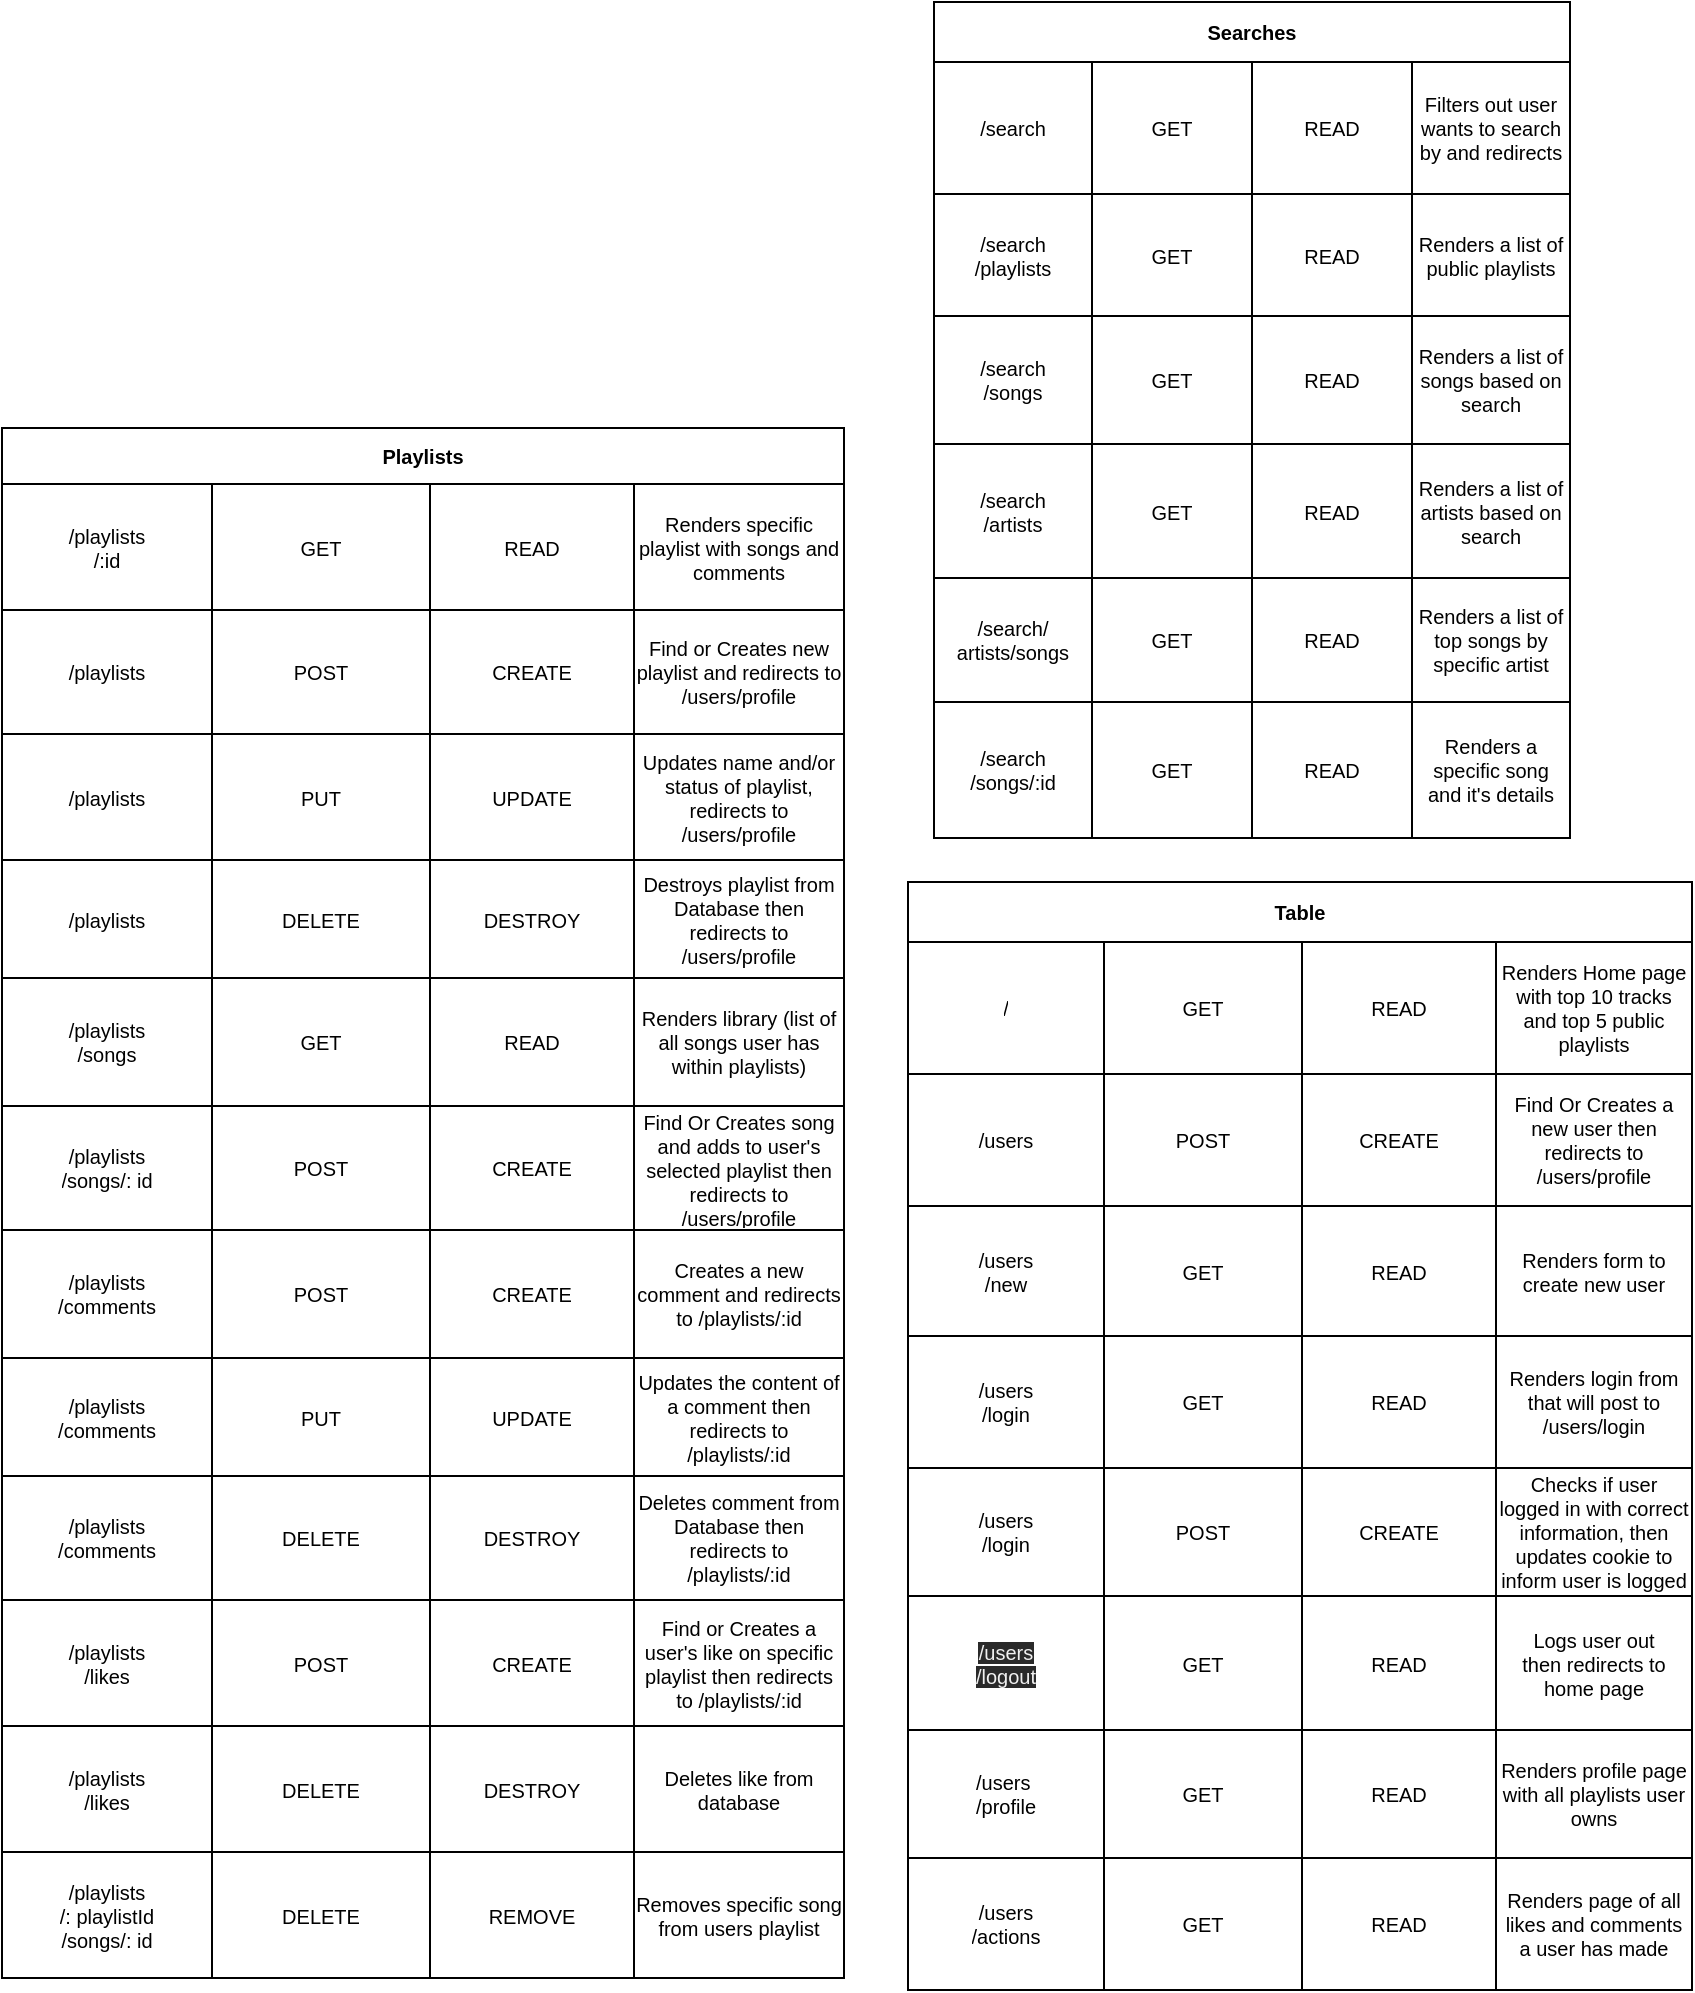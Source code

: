 <mxfile>
    <diagram id="GP7f2eSs_tTtSGAQbyD9" name="Page-1">
        <mxGraphModel dx="1102" dy="1012" grid="0" gridSize="10" guides="1" tooltips="1" connect="1" arrows="1" fold="1" page="1" pageScale="1" pageWidth="850" pageHeight="1100" math="0" shadow="0">
            <root>
                <mxCell id="0"/>
                <mxCell id="1" parent="0"/>
                <mxCell id="2" value="Searches" style="shape=table;startSize=30;container=1;collapsible=0;childLayout=tableLayout;fontStyle=1;align=center;pointerEvents=1;fontSize=10;" vertex="1" parent="1">
                    <mxGeometry x="466" y="106" width="318" height="418" as="geometry"/>
                </mxCell>
                <mxCell id="3" value="" style="shape=partialRectangle;html=1;whiteSpace=wrap;collapsible=0;dropTarget=0;pointerEvents=0;fillColor=none;top=0;left=0;bottom=0;right=0;points=[[0,0.5],[1,0.5]];portConstraint=eastwest;fontSize=10;" vertex="1" parent="2">
                    <mxGeometry y="30" width="318" height="66" as="geometry"/>
                </mxCell>
                <mxCell id="4" value="/search" style="shape=partialRectangle;html=1;whiteSpace=wrap;connectable=0;fillColor=none;top=0;left=0;bottom=0;right=0;overflow=hidden;pointerEvents=1;fontSize=10;" vertex="1" parent="3">
                    <mxGeometry width="79" height="66" as="geometry">
                        <mxRectangle width="79" height="66" as="alternateBounds"/>
                    </mxGeometry>
                </mxCell>
                <mxCell id="5" value="GET" style="shape=partialRectangle;html=1;whiteSpace=wrap;connectable=0;fillColor=none;top=0;left=0;bottom=0;right=0;overflow=hidden;pointerEvents=1;fontSize=10;" vertex="1" parent="3">
                    <mxGeometry x="79" width="80" height="66" as="geometry">
                        <mxRectangle width="80" height="66" as="alternateBounds"/>
                    </mxGeometry>
                </mxCell>
                <mxCell id="6" value="READ" style="shape=partialRectangle;html=1;whiteSpace=wrap;connectable=0;fillColor=none;top=0;left=0;bottom=0;right=0;overflow=hidden;pointerEvents=1;fontSize=10;" vertex="1" parent="3">
                    <mxGeometry x="159" width="80" height="66" as="geometry">
                        <mxRectangle width="80" height="66" as="alternateBounds"/>
                    </mxGeometry>
                </mxCell>
                <mxCell id="15" value="Filters out user wants to search by and redirects" style="shape=partialRectangle;html=1;whiteSpace=wrap;connectable=0;fillColor=none;top=0;left=0;bottom=0;right=0;overflow=hidden;pointerEvents=1;fontSize=10;" vertex="1" parent="3">
                    <mxGeometry x="239" width="79" height="66" as="geometry">
                        <mxRectangle width="79" height="66" as="alternateBounds"/>
                    </mxGeometry>
                </mxCell>
                <mxCell id="7" value="" style="shape=partialRectangle;html=1;whiteSpace=wrap;collapsible=0;dropTarget=0;pointerEvents=0;fillColor=none;top=0;left=0;bottom=0;right=0;points=[[0,0.5],[1,0.5]];portConstraint=eastwest;fontSize=10;" vertex="1" parent="2">
                    <mxGeometry y="96" width="318" height="61" as="geometry"/>
                </mxCell>
                <mxCell id="8" value="/search&lt;br style=&quot;font-size: 10px;&quot;&gt;/playlists" style="shape=partialRectangle;html=1;whiteSpace=wrap;connectable=0;fillColor=none;top=0;left=0;bottom=0;right=0;overflow=hidden;pointerEvents=1;fontSize=10;" vertex="1" parent="7">
                    <mxGeometry width="79" height="61" as="geometry">
                        <mxRectangle width="79" height="61" as="alternateBounds"/>
                    </mxGeometry>
                </mxCell>
                <mxCell id="9" value="GET" style="shape=partialRectangle;html=1;whiteSpace=wrap;connectable=0;fillColor=none;top=0;left=0;bottom=0;right=0;overflow=hidden;pointerEvents=1;fontSize=10;" vertex="1" parent="7">
                    <mxGeometry x="79" width="80" height="61" as="geometry">
                        <mxRectangle width="80" height="61" as="alternateBounds"/>
                    </mxGeometry>
                </mxCell>
                <mxCell id="10" value="READ" style="shape=partialRectangle;html=1;whiteSpace=wrap;connectable=0;fillColor=none;top=0;left=0;bottom=0;right=0;overflow=hidden;pointerEvents=1;fontSize=10;" vertex="1" parent="7">
                    <mxGeometry x="159" width="80" height="61" as="geometry">
                        <mxRectangle width="80" height="61" as="alternateBounds"/>
                    </mxGeometry>
                </mxCell>
                <mxCell id="16" value="Renders a list of public playlists" style="shape=partialRectangle;html=1;whiteSpace=wrap;connectable=0;fillColor=none;top=0;left=0;bottom=0;right=0;overflow=hidden;pointerEvents=1;fontSize=10;" vertex="1" parent="7">
                    <mxGeometry x="239" width="79" height="61" as="geometry">
                        <mxRectangle width="79" height="61" as="alternateBounds"/>
                    </mxGeometry>
                </mxCell>
                <mxCell id="11" value="" style="shape=partialRectangle;html=1;whiteSpace=wrap;collapsible=0;dropTarget=0;pointerEvents=0;fillColor=none;top=0;left=0;bottom=0;right=0;points=[[0,0.5],[1,0.5]];portConstraint=eastwest;fontSize=10;" vertex="1" parent="2">
                    <mxGeometry y="157" width="318" height="64" as="geometry"/>
                </mxCell>
                <mxCell id="12" value="/search&lt;br style=&quot;font-size: 10px;&quot;&gt;/songs" style="shape=partialRectangle;html=1;whiteSpace=wrap;connectable=0;fillColor=none;top=0;left=0;bottom=0;right=0;overflow=hidden;pointerEvents=1;fontSize=10;" vertex="1" parent="11">
                    <mxGeometry width="79" height="64" as="geometry">
                        <mxRectangle width="79" height="64" as="alternateBounds"/>
                    </mxGeometry>
                </mxCell>
                <mxCell id="13" value="GET" style="shape=partialRectangle;html=1;whiteSpace=wrap;connectable=0;fillColor=none;top=0;left=0;bottom=0;right=0;overflow=hidden;pointerEvents=1;fontSize=10;" vertex="1" parent="11">
                    <mxGeometry x="79" width="80" height="64" as="geometry">
                        <mxRectangle width="80" height="64" as="alternateBounds"/>
                    </mxGeometry>
                </mxCell>
                <mxCell id="14" value="READ" style="shape=partialRectangle;html=1;whiteSpace=wrap;connectable=0;fillColor=none;top=0;left=0;bottom=0;right=0;overflow=hidden;pointerEvents=1;fontSize=10;" vertex="1" parent="11">
                    <mxGeometry x="159" width="80" height="64" as="geometry">
                        <mxRectangle width="80" height="64" as="alternateBounds"/>
                    </mxGeometry>
                </mxCell>
                <mxCell id="17" value="Renders a list of songs based on search" style="shape=partialRectangle;html=1;whiteSpace=wrap;connectable=0;fillColor=none;top=0;left=0;bottom=0;right=0;overflow=hidden;pointerEvents=1;fontSize=10;" vertex="1" parent="11">
                    <mxGeometry x="239" width="79" height="64" as="geometry">
                        <mxRectangle width="79" height="64" as="alternateBounds"/>
                    </mxGeometry>
                </mxCell>
                <mxCell id="28" style="shape=partialRectangle;html=1;whiteSpace=wrap;collapsible=0;dropTarget=0;pointerEvents=0;fillColor=none;top=0;left=0;bottom=0;right=0;points=[[0,0.5],[1,0.5]];portConstraint=eastwest;fontSize=10;" vertex="1" parent="2">
                    <mxGeometry y="221" width="318" height="67" as="geometry"/>
                </mxCell>
                <mxCell id="29" value="/search&lt;br style=&quot;font-size: 10px;&quot;&gt;/artists" style="shape=partialRectangle;html=1;whiteSpace=wrap;connectable=0;fillColor=none;top=0;left=0;bottom=0;right=0;overflow=hidden;pointerEvents=1;fontSize=10;" vertex="1" parent="28">
                    <mxGeometry width="79" height="67" as="geometry">
                        <mxRectangle width="79" height="67" as="alternateBounds"/>
                    </mxGeometry>
                </mxCell>
                <mxCell id="30" value="GET" style="shape=partialRectangle;html=1;whiteSpace=wrap;connectable=0;fillColor=none;top=0;left=0;bottom=0;right=0;overflow=hidden;pointerEvents=1;fontSize=10;" vertex="1" parent="28">
                    <mxGeometry x="79" width="80" height="67" as="geometry">
                        <mxRectangle width="80" height="67" as="alternateBounds"/>
                    </mxGeometry>
                </mxCell>
                <mxCell id="31" value="READ" style="shape=partialRectangle;html=1;whiteSpace=wrap;connectable=0;fillColor=none;top=0;left=0;bottom=0;right=0;overflow=hidden;pointerEvents=1;fontSize=10;" vertex="1" parent="28">
                    <mxGeometry x="159" width="80" height="67" as="geometry">
                        <mxRectangle width="80" height="67" as="alternateBounds"/>
                    </mxGeometry>
                </mxCell>
                <mxCell id="32" value="Renders a list of artists based on search" style="shape=partialRectangle;html=1;whiteSpace=wrap;connectable=0;fillColor=none;top=0;left=0;bottom=0;right=0;overflow=hidden;pointerEvents=1;fontSize=10;" vertex="1" parent="28">
                    <mxGeometry x="239" width="79" height="67" as="geometry">
                        <mxRectangle width="79" height="67" as="alternateBounds"/>
                    </mxGeometry>
                </mxCell>
                <mxCell id="23" style="shape=partialRectangle;html=1;whiteSpace=wrap;collapsible=0;dropTarget=0;pointerEvents=0;fillColor=none;top=0;left=0;bottom=0;right=0;points=[[0,0.5],[1,0.5]];portConstraint=eastwest;fontSize=10;" vertex="1" parent="2">
                    <mxGeometry y="288" width="318" height="62" as="geometry"/>
                </mxCell>
                <mxCell id="24" value="/search/&lt;br style=&quot;font-size: 10px;&quot;&gt;artists/songs" style="shape=partialRectangle;html=1;whiteSpace=wrap;connectable=0;fillColor=none;top=0;left=0;bottom=0;right=0;overflow=hidden;pointerEvents=1;fontSize=10;" vertex="1" parent="23">
                    <mxGeometry width="79" height="62" as="geometry">
                        <mxRectangle width="79" height="62" as="alternateBounds"/>
                    </mxGeometry>
                </mxCell>
                <mxCell id="25" value="GET" style="shape=partialRectangle;html=1;whiteSpace=wrap;connectable=0;fillColor=none;top=0;left=0;bottom=0;right=0;overflow=hidden;pointerEvents=1;fontSize=10;" vertex="1" parent="23">
                    <mxGeometry x="79" width="80" height="62" as="geometry">
                        <mxRectangle width="80" height="62" as="alternateBounds"/>
                    </mxGeometry>
                </mxCell>
                <mxCell id="26" value="READ" style="shape=partialRectangle;html=1;whiteSpace=wrap;connectable=0;fillColor=none;top=0;left=0;bottom=0;right=0;overflow=hidden;pointerEvents=1;fontSize=10;" vertex="1" parent="23">
                    <mxGeometry x="159" width="80" height="62" as="geometry">
                        <mxRectangle width="80" height="62" as="alternateBounds"/>
                    </mxGeometry>
                </mxCell>
                <mxCell id="27" value="Renders a list of top songs by specific artist" style="shape=partialRectangle;html=1;whiteSpace=wrap;connectable=0;fillColor=none;top=0;left=0;bottom=0;right=0;overflow=hidden;pointerEvents=1;fontSize=10;" vertex="1" parent="23">
                    <mxGeometry x="239" width="79" height="62" as="geometry">
                        <mxRectangle width="79" height="62" as="alternateBounds"/>
                    </mxGeometry>
                </mxCell>
                <mxCell id="18" style="shape=partialRectangle;html=1;whiteSpace=wrap;collapsible=0;dropTarget=0;pointerEvents=0;fillColor=none;top=0;left=0;bottom=0;right=0;points=[[0,0.5],[1,0.5]];portConstraint=eastwest;fontSize=10;" vertex="1" parent="2">
                    <mxGeometry y="350" width="318" height="68" as="geometry"/>
                </mxCell>
                <mxCell id="19" value="/search&lt;br style=&quot;font-size: 10px;&quot;&gt;/songs/:id" style="shape=partialRectangle;html=1;whiteSpace=wrap;connectable=0;fillColor=none;top=0;left=0;bottom=0;right=0;overflow=hidden;pointerEvents=1;fontSize=10;" vertex="1" parent="18">
                    <mxGeometry width="79" height="68" as="geometry">
                        <mxRectangle width="79" height="68" as="alternateBounds"/>
                    </mxGeometry>
                </mxCell>
                <mxCell id="20" value="GET" style="shape=partialRectangle;html=1;whiteSpace=wrap;connectable=0;fillColor=none;top=0;left=0;bottom=0;right=0;overflow=hidden;pointerEvents=1;fontSize=10;" vertex="1" parent="18">
                    <mxGeometry x="79" width="80" height="68" as="geometry">
                        <mxRectangle width="80" height="68" as="alternateBounds"/>
                    </mxGeometry>
                </mxCell>
                <mxCell id="21" value="READ" style="shape=partialRectangle;html=1;whiteSpace=wrap;connectable=0;fillColor=none;top=0;left=0;bottom=0;right=0;overflow=hidden;pointerEvents=1;fontSize=10;" vertex="1" parent="18">
                    <mxGeometry x="159" width="80" height="68" as="geometry">
                        <mxRectangle width="80" height="68" as="alternateBounds"/>
                    </mxGeometry>
                </mxCell>
                <mxCell id="22" value="Renders a specific song and it's details" style="shape=partialRectangle;html=1;whiteSpace=wrap;connectable=0;fillColor=none;top=0;left=0;bottom=0;right=0;overflow=hidden;pointerEvents=1;fontSize=10;" vertex="1" parent="18">
                    <mxGeometry x="239" width="79" height="68" as="geometry">
                        <mxRectangle width="79" height="68" as="alternateBounds"/>
                    </mxGeometry>
                </mxCell>
                <mxCell id="33" value="Playlists" style="shape=table;startSize=28;container=1;collapsible=0;childLayout=tableLayout;fontStyle=1;align=center;pointerEvents=1;fontSize=10;" vertex="1" parent="1">
                    <mxGeometry y="319" width="421" height="775" as="geometry"/>
                </mxCell>
                <mxCell id="34" value="" style="shape=partialRectangle;html=1;whiteSpace=wrap;collapsible=0;dropTarget=0;pointerEvents=0;fillColor=none;top=0;left=0;bottom=0;right=0;points=[[0,0.5],[1,0.5]];portConstraint=eastwest;fontSize=10;" vertex="1" parent="33">
                    <mxGeometry y="28" width="421" height="63" as="geometry"/>
                </mxCell>
                <mxCell id="35" value="/playlists&lt;br style=&quot;font-size: 10px;&quot;&gt;/:id" style="shape=partialRectangle;html=1;whiteSpace=wrap;connectable=0;fillColor=none;top=0;left=0;bottom=0;right=0;overflow=hidden;pointerEvents=1;fontSize=10;" vertex="1" parent="34">
                    <mxGeometry width="105" height="63" as="geometry">
                        <mxRectangle width="105" height="63" as="alternateBounds"/>
                    </mxGeometry>
                </mxCell>
                <mxCell id="36" value="GET" style="shape=partialRectangle;html=1;whiteSpace=wrap;connectable=0;fillColor=none;top=0;left=0;bottom=0;right=0;overflow=hidden;pointerEvents=1;fontSize=10;" vertex="1" parent="34">
                    <mxGeometry x="105" width="109" height="63" as="geometry">
                        <mxRectangle width="109" height="63" as="alternateBounds"/>
                    </mxGeometry>
                </mxCell>
                <mxCell id="37" value="READ" style="shape=partialRectangle;html=1;whiteSpace=wrap;connectable=0;fillColor=none;top=0;left=0;bottom=0;right=0;overflow=hidden;pointerEvents=1;fontSize=10;" vertex="1" parent="34">
                    <mxGeometry x="214" width="102" height="63" as="geometry">
                        <mxRectangle width="102" height="63" as="alternateBounds"/>
                    </mxGeometry>
                </mxCell>
                <mxCell id="46" value="Renders specific playlist with songs and comments" style="shape=partialRectangle;html=1;whiteSpace=wrap;connectable=0;fillColor=none;top=0;left=0;bottom=0;right=0;overflow=hidden;pointerEvents=1;fontSize=10;" vertex="1" parent="34">
                    <mxGeometry x="316" width="105" height="63" as="geometry">
                        <mxRectangle width="105" height="63" as="alternateBounds"/>
                    </mxGeometry>
                </mxCell>
                <mxCell id="38" value="" style="shape=partialRectangle;html=1;whiteSpace=wrap;collapsible=0;dropTarget=0;pointerEvents=0;fillColor=none;top=0;left=0;bottom=0;right=0;points=[[0,0.5],[1,0.5]];portConstraint=eastwest;fontSize=10;" vertex="1" parent="33">
                    <mxGeometry y="91" width="421" height="62" as="geometry"/>
                </mxCell>
                <mxCell id="39" value="/playlists" style="shape=partialRectangle;html=1;whiteSpace=wrap;connectable=0;fillColor=none;top=0;left=0;bottom=0;right=0;overflow=hidden;pointerEvents=1;fontSize=10;" vertex="1" parent="38">
                    <mxGeometry width="105" height="62" as="geometry">
                        <mxRectangle width="105" height="62" as="alternateBounds"/>
                    </mxGeometry>
                </mxCell>
                <mxCell id="40" value="POST" style="shape=partialRectangle;html=1;whiteSpace=wrap;connectable=0;fillColor=none;top=0;left=0;bottom=0;right=0;overflow=hidden;pointerEvents=1;fontSize=10;" vertex="1" parent="38">
                    <mxGeometry x="105" width="109" height="62" as="geometry">
                        <mxRectangle width="109" height="62" as="alternateBounds"/>
                    </mxGeometry>
                </mxCell>
                <mxCell id="41" value="CREATE" style="shape=partialRectangle;html=1;whiteSpace=wrap;connectable=0;fillColor=none;top=0;left=0;bottom=0;right=0;overflow=hidden;pointerEvents=1;fontSize=10;" vertex="1" parent="38">
                    <mxGeometry x="214" width="102" height="62" as="geometry">
                        <mxRectangle width="102" height="62" as="alternateBounds"/>
                    </mxGeometry>
                </mxCell>
                <mxCell id="47" value="Find or Creates new playlist and redirects to /users/profile" style="shape=partialRectangle;html=1;whiteSpace=wrap;connectable=0;fillColor=none;top=0;left=0;bottom=0;right=0;overflow=hidden;pointerEvents=1;fontSize=10;" vertex="1" parent="38">
                    <mxGeometry x="316" width="105" height="62" as="geometry">
                        <mxRectangle width="105" height="62" as="alternateBounds"/>
                    </mxGeometry>
                </mxCell>
                <mxCell id="84" style="shape=partialRectangle;html=1;whiteSpace=wrap;collapsible=0;dropTarget=0;pointerEvents=0;fillColor=none;top=0;left=0;bottom=0;right=0;points=[[0,0.5],[1,0.5]];portConstraint=eastwest;fontSize=10;" vertex="1" parent="33">
                    <mxGeometry y="153" width="421" height="63" as="geometry"/>
                </mxCell>
                <mxCell id="85" value="/playlists" style="shape=partialRectangle;html=1;whiteSpace=wrap;connectable=0;fillColor=none;top=0;left=0;bottom=0;right=0;overflow=hidden;pointerEvents=1;fontSize=10;" vertex="1" parent="84">
                    <mxGeometry width="105" height="63" as="geometry">
                        <mxRectangle width="105" height="63" as="alternateBounds"/>
                    </mxGeometry>
                </mxCell>
                <mxCell id="86" value="PUT" style="shape=partialRectangle;html=1;whiteSpace=wrap;connectable=0;fillColor=none;top=0;left=0;bottom=0;right=0;overflow=hidden;pointerEvents=1;fontSize=10;" vertex="1" parent="84">
                    <mxGeometry x="105" width="109" height="63" as="geometry">
                        <mxRectangle width="109" height="63" as="alternateBounds"/>
                    </mxGeometry>
                </mxCell>
                <mxCell id="87" value="UPDATE" style="shape=partialRectangle;html=1;whiteSpace=wrap;connectable=0;fillColor=none;top=0;left=0;bottom=0;right=0;overflow=hidden;pointerEvents=1;fontSize=10;" vertex="1" parent="84">
                    <mxGeometry x="214" width="102" height="63" as="geometry">
                        <mxRectangle width="102" height="63" as="alternateBounds"/>
                    </mxGeometry>
                </mxCell>
                <mxCell id="88" value="Updates name and/or status of playlist, redirects to&lt;br style=&quot;font-size: 10px;&quot;&gt;/users/profile" style="shape=partialRectangle;html=1;whiteSpace=wrap;connectable=0;fillColor=none;top=0;left=0;bottom=0;right=0;overflow=hidden;pointerEvents=1;fontSize=10;" vertex="1" parent="84">
                    <mxGeometry x="316" width="105" height="63" as="geometry">
                        <mxRectangle width="105" height="63" as="alternateBounds"/>
                    </mxGeometry>
                </mxCell>
                <mxCell id="79" style="shape=partialRectangle;html=1;whiteSpace=wrap;collapsible=0;dropTarget=0;pointerEvents=0;fillColor=none;top=0;left=0;bottom=0;right=0;points=[[0,0.5],[1,0.5]];portConstraint=eastwest;fontSize=10;" vertex="1" parent="33">
                    <mxGeometry y="216" width="421" height="59" as="geometry"/>
                </mxCell>
                <mxCell id="80" value="/playlists" style="shape=partialRectangle;html=1;whiteSpace=wrap;connectable=0;fillColor=none;top=0;left=0;bottom=0;right=0;overflow=hidden;pointerEvents=1;fontSize=10;" vertex="1" parent="79">
                    <mxGeometry width="105" height="59" as="geometry">
                        <mxRectangle width="105" height="59" as="alternateBounds"/>
                    </mxGeometry>
                </mxCell>
                <mxCell id="81" value="DELETE" style="shape=partialRectangle;html=1;whiteSpace=wrap;connectable=0;fillColor=none;top=0;left=0;bottom=0;right=0;overflow=hidden;pointerEvents=1;fontSize=10;" vertex="1" parent="79">
                    <mxGeometry x="105" width="109" height="59" as="geometry">
                        <mxRectangle width="109" height="59" as="alternateBounds"/>
                    </mxGeometry>
                </mxCell>
                <mxCell id="82" value="DESTROY" style="shape=partialRectangle;html=1;whiteSpace=wrap;connectable=0;fillColor=none;top=0;left=0;bottom=0;right=0;overflow=hidden;pointerEvents=1;fontSize=10;" vertex="1" parent="79">
                    <mxGeometry x="214" width="102" height="59" as="geometry">
                        <mxRectangle width="102" height="59" as="alternateBounds"/>
                    </mxGeometry>
                </mxCell>
                <mxCell id="83" value="Destroys playlist from Database then redirects to /users/profile" style="shape=partialRectangle;html=1;whiteSpace=wrap;connectable=0;fillColor=none;top=0;left=0;bottom=0;right=0;overflow=hidden;pointerEvents=1;fontSize=10;" vertex="1" parent="79">
                    <mxGeometry x="316" width="105" height="59" as="geometry">
                        <mxRectangle width="105" height="59" as="alternateBounds"/>
                    </mxGeometry>
                </mxCell>
                <mxCell id="74" style="shape=partialRectangle;html=1;whiteSpace=wrap;collapsible=0;dropTarget=0;pointerEvents=0;fillColor=none;top=0;left=0;bottom=0;right=0;points=[[0,0.5],[1,0.5]];portConstraint=eastwest;fontSize=10;" vertex="1" parent="33">
                    <mxGeometry y="275" width="421" height="64" as="geometry"/>
                </mxCell>
                <mxCell id="75" value="/playlists&lt;br style=&quot;font-size: 10px;&quot;&gt;/songs" style="shape=partialRectangle;html=1;whiteSpace=wrap;connectable=0;fillColor=none;top=0;left=0;bottom=0;right=0;overflow=hidden;pointerEvents=1;fontSize=10;" vertex="1" parent="74">
                    <mxGeometry width="105" height="64" as="geometry">
                        <mxRectangle width="105" height="64" as="alternateBounds"/>
                    </mxGeometry>
                </mxCell>
                <mxCell id="76" value="GET" style="shape=partialRectangle;html=1;whiteSpace=wrap;connectable=0;fillColor=none;top=0;left=0;bottom=0;right=0;overflow=hidden;pointerEvents=1;fontSize=10;" vertex="1" parent="74">
                    <mxGeometry x="105" width="109" height="64" as="geometry">
                        <mxRectangle width="109" height="64" as="alternateBounds"/>
                    </mxGeometry>
                </mxCell>
                <mxCell id="77" value="READ" style="shape=partialRectangle;html=1;whiteSpace=wrap;connectable=0;fillColor=none;top=0;left=0;bottom=0;right=0;overflow=hidden;pointerEvents=1;fontSize=10;" vertex="1" parent="74">
                    <mxGeometry x="214" width="102" height="64" as="geometry">
                        <mxRectangle width="102" height="64" as="alternateBounds"/>
                    </mxGeometry>
                </mxCell>
                <mxCell id="78" value="Renders library (list of all songs user has within playlists)" style="shape=partialRectangle;html=1;whiteSpace=wrap;connectable=0;fillColor=none;top=0;left=0;bottom=0;right=0;overflow=hidden;pointerEvents=1;fontSize=10;" vertex="1" parent="74">
                    <mxGeometry x="316" width="105" height="64" as="geometry">
                        <mxRectangle width="105" height="64" as="alternateBounds"/>
                    </mxGeometry>
                </mxCell>
                <mxCell id="69" style="shape=partialRectangle;html=1;whiteSpace=wrap;collapsible=0;dropTarget=0;pointerEvents=0;fillColor=none;top=0;left=0;bottom=0;right=0;points=[[0,0.5],[1,0.5]];portConstraint=eastwest;fontSize=10;" vertex="1" parent="33">
                    <mxGeometry y="339" width="421" height="62" as="geometry"/>
                </mxCell>
                <mxCell id="70" value="/playlists&lt;br&gt;/songs/: id" style="shape=partialRectangle;html=1;whiteSpace=wrap;connectable=0;fillColor=none;top=0;left=0;bottom=0;right=0;overflow=hidden;pointerEvents=1;fontSize=10;" vertex="1" parent="69">
                    <mxGeometry width="105" height="62" as="geometry">
                        <mxRectangle width="105" height="62" as="alternateBounds"/>
                    </mxGeometry>
                </mxCell>
                <mxCell id="71" value="POST" style="shape=partialRectangle;html=1;whiteSpace=wrap;connectable=0;fillColor=none;top=0;left=0;bottom=0;right=0;overflow=hidden;pointerEvents=1;fontSize=10;" vertex="1" parent="69">
                    <mxGeometry x="105" width="109" height="62" as="geometry">
                        <mxRectangle width="109" height="62" as="alternateBounds"/>
                    </mxGeometry>
                </mxCell>
                <mxCell id="72" value="CREATE" style="shape=partialRectangle;html=1;whiteSpace=wrap;connectable=0;fillColor=none;top=0;left=0;bottom=0;right=0;overflow=hidden;pointerEvents=1;fontSize=10;" vertex="1" parent="69">
                    <mxGeometry x="214" width="102" height="62" as="geometry">
                        <mxRectangle width="102" height="62" as="alternateBounds"/>
                    </mxGeometry>
                </mxCell>
                <mxCell id="73" value="Find Or Creates song and adds to user's selected playlist then redirects to /users/profile" style="shape=partialRectangle;html=1;whiteSpace=wrap;connectable=0;fillColor=none;top=0;left=0;bottom=0;right=0;overflow=hidden;pointerEvents=1;fontSize=10;" vertex="1" parent="69">
                    <mxGeometry x="316" width="105" height="62" as="geometry">
                        <mxRectangle width="105" height="62" as="alternateBounds"/>
                    </mxGeometry>
                </mxCell>
                <mxCell id="64" style="shape=partialRectangle;html=1;whiteSpace=wrap;collapsible=0;dropTarget=0;pointerEvents=0;fillColor=none;top=0;left=0;bottom=0;right=0;points=[[0,0.5],[1,0.5]];portConstraint=eastwest;fontSize=10;" vertex="1" parent="33">
                    <mxGeometry y="401" width="421" height="64" as="geometry"/>
                </mxCell>
                <mxCell id="65" value="/playlists&lt;br style=&quot;font-size: 10px;&quot;&gt;/comments" style="shape=partialRectangle;html=1;whiteSpace=wrap;connectable=0;fillColor=none;top=0;left=0;bottom=0;right=0;overflow=hidden;pointerEvents=1;fontSize=10;" vertex="1" parent="64">
                    <mxGeometry width="105" height="64" as="geometry">
                        <mxRectangle width="105" height="64" as="alternateBounds"/>
                    </mxGeometry>
                </mxCell>
                <mxCell id="66" value="POST" style="shape=partialRectangle;html=1;whiteSpace=wrap;connectable=0;fillColor=none;top=0;left=0;bottom=0;right=0;overflow=hidden;pointerEvents=1;fontSize=10;" vertex="1" parent="64">
                    <mxGeometry x="105" width="109" height="64" as="geometry">
                        <mxRectangle width="109" height="64" as="alternateBounds"/>
                    </mxGeometry>
                </mxCell>
                <mxCell id="67" value="CREATE" style="shape=partialRectangle;html=1;whiteSpace=wrap;connectable=0;fillColor=none;top=0;left=0;bottom=0;right=0;overflow=hidden;pointerEvents=1;fontSize=10;" vertex="1" parent="64">
                    <mxGeometry x="214" width="102" height="64" as="geometry">
                        <mxRectangle width="102" height="64" as="alternateBounds"/>
                    </mxGeometry>
                </mxCell>
                <mxCell id="68" value="Creates a new comment and redirects to /playlists/:id" style="shape=partialRectangle;html=1;whiteSpace=wrap;connectable=0;fillColor=none;top=0;left=0;bottom=0;right=0;overflow=hidden;pointerEvents=1;fontSize=10;" vertex="1" parent="64">
                    <mxGeometry x="316" width="105" height="64" as="geometry">
                        <mxRectangle width="105" height="64" as="alternateBounds"/>
                    </mxGeometry>
                </mxCell>
                <mxCell id="59" style="shape=partialRectangle;html=1;whiteSpace=wrap;collapsible=0;dropTarget=0;pointerEvents=0;fillColor=none;top=0;left=0;bottom=0;right=0;points=[[0,0.5],[1,0.5]];portConstraint=eastwest;fontSize=10;" vertex="1" parent="33">
                    <mxGeometry y="465" width="421" height="59" as="geometry"/>
                </mxCell>
                <mxCell id="60" value="&lt;span&gt;/playlists&lt;/span&gt;&lt;br&gt;&lt;span&gt;/comments&lt;/span&gt;" style="shape=partialRectangle;html=1;whiteSpace=wrap;connectable=0;fillColor=none;top=0;left=0;bottom=0;right=0;overflow=hidden;pointerEvents=1;fontSize=10;" vertex="1" parent="59">
                    <mxGeometry width="105" height="59" as="geometry">
                        <mxRectangle width="105" height="59" as="alternateBounds"/>
                    </mxGeometry>
                </mxCell>
                <mxCell id="61" value="PUT" style="shape=partialRectangle;html=1;whiteSpace=wrap;connectable=0;fillColor=none;top=0;left=0;bottom=0;right=0;overflow=hidden;pointerEvents=1;fontSize=10;" vertex="1" parent="59">
                    <mxGeometry x="105" width="109" height="59" as="geometry">
                        <mxRectangle width="109" height="59" as="alternateBounds"/>
                    </mxGeometry>
                </mxCell>
                <mxCell id="62" value="UPDATE" style="shape=partialRectangle;html=1;whiteSpace=wrap;connectable=0;fillColor=none;top=0;left=0;bottom=0;right=0;overflow=hidden;pointerEvents=1;fontSize=10;" vertex="1" parent="59">
                    <mxGeometry x="214" width="102" height="59" as="geometry">
                        <mxRectangle width="102" height="59" as="alternateBounds"/>
                    </mxGeometry>
                </mxCell>
                <mxCell id="63" value="Updates the content of a comment then redirects to /playlists/:id" style="shape=partialRectangle;html=1;whiteSpace=wrap;connectable=0;fillColor=none;top=0;left=0;bottom=0;right=0;overflow=hidden;pointerEvents=1;fontSize=10;" vertex="1" parent="59">
                    <mxGeometry x="316" width="105" height="59" as="geometry">
                        <mxRectangle width="105" height="59" as="alternateBounds"/>
                    </mxGeometry>
                </mxCell>
                <mxCell id="54" style="shape=partialRectangle;html=1;whiteSpace=wrap;collapsible=0;dropTarget=0;pointerEvents=0;fillColor=none;top=0;left=0;bottom=0;right=0;points=[[0,0.5],[1,0.5]];portConstraint=eastwest;fontSize=10;" vertex="1" parent="33">
                    <mxGeometry y="524" width="421" height="62" as="geometry"/>
                </mxCell>
                <mxCell id="55" value="&lt;span&gt;/playlists&lt;/span&gt;&lt;br&gt;&lt;span&gt;/comments&lt;/span&gt;" style="shape=partialRectangle;html=1;whiteSpace=wrap;connectable=0;fillColor=none;top=0;left=0;bottom=0;right=0;overflow=hidden;pointerEvents=1;fontSize=10;" vertex="1" parent="54">
                    <mxGeometry width="105" height="62" as="geometry">
                        <mxRectangle width="105" height="62" as="alternateBounds"/>
                    </mxGeometry>
                </mxCell>
                <mxCell id="56" value="DELETE" style="shape=partialRectangle;html=1;whiteSpace=wrap;connectable=0;fillColor=none;top=0;left=0;bottom=0;right=0;overflow=hidden;pointerEvents=1;fontSize=10;" vertex="1" parent="54">
                    <mxGeometry x="105" width="109" height="62" as="geometry">
                        <mxRectangle width="109" height="62" as="alternateBounds"/>
                    </mxGeometry>
                </mxCell>
                <mxCell id="57" value="DESTROY" style="shape=partialRectangle;html=1;whiteSpace=wrap;connectable=0;fillColor=none;top=0;left=0;bottom=0;right=0;overflow=hidden;pointerEvents=1;fontSize=10;" vertex="1" parent="54">
                    <mxGeometry x="214" width="102" height="62" as="geometry">
                        <mxRectangle width="102" height="62" as="alternateBounds"/>
                    </mxGeometry>
                </mxCell>
                <mxCell id="58" value="Deletes comment from Database then redirects to /playlists/:id" style="shape=partialRectangle;html=1;whiteSpace=wrap;connectable=0;fillColor=none;top=0;left=0;bottom=0;right=0;overflow=hidden;pointerEvents=1;fontSize=10;" vertex="1" parent="54">
                    <mxGeometry x="316" width="105" height="62" as="geometry">
                        <mxRectangle width="105" height="62" as="alternateBounds"/>
                    </mxGeometry>
                </mxCell>
                <mxCell id="49" style="shape=partialRectangle;html=1;whiteSpace=wrap;collapsible=0;dropTarget=0;pointerEvents=0;fillColor=none;top=0;left=0;bottom=0;right=0;points=[[0,0.5],[1,0.5]];portConstraint=eastwest;fontSize=10;" vertex="1" parent="33">
                    <mxGeometry y="586" width="421" height="63" as="geometry"/>
                </mxCell>
                <mxCell id="50" value="&lt;span&gt;/playlists&lt;/span&gt;&lt;br&gt;&lt;span&gt;/likes&lt;/span&gt;" style="shape=partialRectangle;html=1;whiteSpace=wrap;connectable=0;fillColor=none;top=0;left=0;bottom=0;right=0;overflow=hidden;pointerEvents=1;fontSize=10;" vertex="1" parent="49">
                    <mxGeometry width="105" height="63" as="geometry">
                        <mxRectangle width="105" height="63" as="alternateBounds"/>
                    </mxGeometry>
                </mxCell>
                <mxCell id="51" value="POST" style="shape=partialRectangle;html=1;whiteSpace=wrap;connectable=0;fillColor=none;top=0;left=0;bottom=0;right=0;overflow=hidden;pointerEvents=1;fontSize=10;" vertex="1" parent="49">
                    <mxGeometry x="105" width="109" height="63" as="geometry">
                        <mxRectangle width="109" height="63" as="alternateBounds"/>
                    </mxGeometry>
                </mxCell>
                <mxCell id="52" value="CREATE" style="shape=partialRectangle;html=1;whiteSpace=wrap;connectable=0;fillColor=none;top=0;left=0;bottom=0;right=0;overflow=hidden;pointerEvents=1;fontSize=10;" vertex="1" parent="49">
                    <mxGeometry x="214" width="102" height="63" as="geometry">
                        <mxRectangle width="102" height="63" as="alternateBounds"/>
                    </mxGeometry>
                </mxCell>
                <mxCell id="53" value="Find or Creates a user's like on specific playlist then redirects to /playlists/:id" style="shape=partialRectangle;html=1;whiteSpace=wrap;connectable=0;fillColor=none;top=0;left=0;bottom=0;right=0;overflow=hidden;pointerEvents=1;fontSize=10;" vertex="1" parent="49">
                    <mxGeometry x="316" width="105" height="63" as="geometry">
                        <mxRectangle width="105" height="63" as="alternateBounds"/>
                    </mxGeometry>
                </mxCell>
                <mxCell id="42" value="" style="shape=partialRectangle;html=1;whiteSpace=wrap;collapsible=0;dropTarget=0;pointerEvents=0;fillColor=none;top=0;left=0;bottom=0;right=0;points=[[0,0.5],[1,0.5]];portConstraint=eastwest;fontSize=10;" vertex="1" parent="33">
                    <mxGeometry y="649" width="421" height="63" as="geometry"/>
                </mxCell>
                <mxCell id="43" value="&lt;span&gt;/playlists&lt;/span&gt;&lt;br&gt;&lt;span&gt;/likes&lt;/span&gt;" style="shape=partialRectangle;html=1;whiteSpace=wrap;connectable=0;fillColor=none;top=0;left=0;bottom=0;right=0;overflow=hidden;pointerEvents=1;fontSize=10;" vertex="1" parent="42">
                    <mxGeometry width="105" height="63" as="geometry">
                        <mxRectangle width="105" height="63" as="alternateBounds"/>
                    </mxGeometry>
                </mxCell>
                <mxCell id="44" value="DELETE" style="shape=partialRectangle;html=1;whiteSpace=wrap;connectable=0;fillColor=none;top=0;left=0;bottom=0;right=0;overflow=hidden;pointerEvents=1;fontSize=10;" vertex="1" parent="42">
                    <mxGeometry x="105" width="109" height="63" as="geometry">
                        <mxRectangle width="109" height="63" as="alternateBounds"/>
                    </mxGeometry>
                </mxCell>
                <mxCell id="45" value="DESTROY" style="shape=partialRectangle;html=1;whiteSpace=wrap;connectable=0;fillColor=none;top=0;left=0;bottom=0;right=0;overflow=hidden;pointerEvents=1;fontSize=10;" vertex="1" parent="42">
                    <mxGeometry x="214" width="102" height="63" as="geometry">
                        <mxRectangle width="102" height="63" as="alternateBounds"/>
                    </mxGeometry>
                </mxCell>
                <mxCell id="48" value="Deletes like from database" style="shape=partialRectangle;html=1;whiteSpace=wrap;connectable=0;fillColor=none;top=0;left=0;bottom=0;right=0;overflow=hidden;pointerEvents=1;fontSize=10;" vertex="1" parent="42">
                    <mxGeometry x="316" width="105" height="63" as="geometry">
                        <mxRectangle width="105" height="63" as="alternateBounds"/>
                    </mxGeometry>
                </mxCell>
                <mxCell id="137" style="shape=partialRectangle;html=1;whiteSpace=wrap;collapsible=0;dropTarget=0;pointerEvents=0;fillColor=none;top=0;left=0;bottom=0;right=0;points=[[0,0.5],[1,0.5]];portConstraint=eastwest;fontSize=10;" vertex="1" parent="33">
                    <mxGeometry y="712" width="421" height="63" as="geometry"/>
                </mxCell>
                <mxCell id="138" value="&lt;span&gt;/playlists&lt;/span&gt;&lt;br&gt;&lt;span&gt;/: playlistId&lt;/span&gt;&lt;br&gt;&lt;span&gt;/songs/: id&lt;/span&gt;" style="shape=partialRectangle;html=1;whiteSpace=wrap;connectable=0;fillColor=none;top=0;left=0;bottom=0;right=0;overflow=hidden;pointerEvents=1;fontSize=10;" vertex="1" parent="137">
                    <mxGeometry width="105" height="63" as="geometry">
                        <mxRectangle width="105" height="63" as="alternateBounds"/>
                    </mxGeometry>
                </mxCell>
                <mxCell id="139" value="&lt;span&gt;DELETE&lt;/span&gt;" style="shape=partialRectangle;html=1;whiteSpace=wrap;connectable=0;fillColor=none;top=0;left=0;bottom=0;right=0;overflow=hidden;pointerEvents=1;fontSize=10;" vertex="1" parent="137">
                    <mxGeometry x="105" width="109" height="63" as="geometry">
                        <mxRectangle width="109" height="63" as="alternateBounds"/>
                    </mxGeometry>
                </mxCell>
                <mxCell id="140" value="&lt;span&gt;REMOVE&lt;/span&gt;" style="shape=partialRectangle;html=1;whiteSpace=wrap;connectable=0;fillColor=none;top=0;left=0;bottom=0;right=0;overflow=hidden;pointerEvents=1;fontSize=10;" vertex="1" parent="137">
                    <mxGeometry x="214" width="102" height="63" as="geometry">
                        <mxRectangle width="102" height="63" as="alternateBounds"/>
                    </mxGeometry>
                </mxCell>
                <mxCell id="141" value="&lt;span&gt;Removes specific song from users playlist&lt;/span&gt;" style="shape=partialRectangle;html=1;whiteSpace=wrap;connectable=0;fillColor=none;top=0;left=0;bottom=0;right=0;overflow=hidden;pointerEvents=1;fontSize=10;" vertex="1" parent="137">
                    <mxGeometry x="316" width="105" height="63" as="geometry">
                        <mxRectangle width="105" height="63" as="alternateBounds"/>
                    </mxGeometry>
                </mxCell>
                <mxCell id="90" value="Table" style="shape=table;startSize=30;container=1;collapsible=0;childLayout=tableLayout;fontStyle=1;align=center;pointerEvents=1;fontSize=10;" vertex="1" parent="1">
                    <mxGeometry x="453" y="546" width="392" height="554" as="geometry"/>
                </mxCell>
                <mxCell id="91" value="" style="shape=partialRectangle;html=1;whiteSpace=wrap;collapsible=0;dropTarget=0;pointerEvents=0;fillColor=none;top=0;left=0;bottom=0;right=0;points=[[0,0.5],[1,0.5]];portConstraint=eastwest;fontSize=10;" vertex="1" parent="90">
                    <mxGeometry y="30" width="392" height="66" as="geometry"/>
                </mxCell>
                <mxCell id="92" value="/" style="shape=partialRectangle;html=1;whiteSpace=wrap;connectable=0;fillColor=none;top=0;left=0;bottom=0;right=0;overflow=hidden;pointerEvents=1;fontSize=10;" vertex="1" parent="91">
                    <mxGeometry width="98" height="66" as="geometry">
                        <mxRectangle width="98" height="66" as="alternateBounds"/>
                    </mxGeometry>
                </mxCell>
                <mxCell id="93" value="GET" style="shape=partialRectangle;html=1;whiteSpace=wrap;connectable=0;fillColor=none;top=0;left=0;bottom=0;right=0;overflow=hidden;pointerEvents=1;fontSize=10;" vertex="1" parent="91">
                    <mxGeometry x="98" width="99" height="66" as="geometry">
                        <mxRectangle width="99" height="66" as="alternateBounds"/>
                    </mxGeometry>
                </mxCell>
                <mxCell id="94" value="READ" style="shape=partialRectangle;html=1;whiteSpace=wrap;connectable=0;fillColor=none;top=0;left=0;bottom=0;right=0;overflow=hidden;pointerEvents=1;fontSize=10;" vertex="1" parent="91">
                    <mxGeometry x="197" width="97" height="66" as="geometry">
                        <mxRectangle width="97" height="66" as="alternateBounds"/>
                    </mxGeometry>
                </mxCell>
                <mxCell id="103" value="Renders Home page with top 10 tracks and top 5 public playlists" style="shape=partialRectangle;html=1;whiteSpace=wrap;connectable=0;fillColor=none;top=0;left=0;bottom=0;right=0;overflow=hidden;pointerEvents=1;fontSize=10;" vertex="1" parent="91">
                    <mxGeometry x="294" width="98" height="66" as="geometry">
                        <mxRectangle width="98" height="66" as="alternateBounds"/>
                    </mxGeometry>
                </mxCell>
                <mxCell id="95" value="" style="shape=partialRectangle;html=1;whiteSpace=wrap;collapsible=0;dropTarget=0;pointerEvents=0;fillColor=none;top=0;left=0;bottom=0;right=0;points=[[0,0.5],[1,0.5]];portConstraint=eastwest;fontSize=10;" vertex="1" parent="90">
                    <mxGeometry y="96" width="392" height="66" as="geometry"/>
                </mxCell>
                <mxCell id="96" value="/users" style="shape=partialRectangle;html=1;whiteSpace=wrap;connectable=0;fillColor=none;top=0;left=0;bottom=0;right=0;overflow=hidden;pointerEvents=1;fontSize=10;" vertex="1" parent="95">
                    <mxGeometry width="98" height="66" as="geometry">
                        <mxRectangle width="98" height="66" as="alternateBounds"/>
                    </mxGeometry>
                </mxCell>
                <mxCell id="97" value="POST" style="shape=partialRectangle;html=1;whiteSpace=wrap;connectable=0;fillColor=none;top=0;left=0;bottom=0;right=0;overflow=hidden;pointerEvents=1;fontSize=10;" vertex="1" parent="95">
                    <mxGeometry x="98" width="99" height="66" as="geometry">
                        <mxRectangle width="99" height="66" as="alternateBounds"/>
                    </mxGeometry>
                </mxCell>
                <mxCell id="98" value="CREATE" style="shape=partialRectangle;html=1;whiteSpace=wrap;connectable=0;fillColor=none;top=0;left=0;bottom=0;right=0;overflow=hidden;pointerEvents=1;fontSize=10;" vertex="1" parent="95">
                    <mxGeometry x="197" width="97" height="66" as="geometry">
                        <mxRectangle width="97" height="66" as="alternateBounds"/>
                    </mxGeometry>
                </mxCell>
                <mxCell id="104" value="Find Or Creates a new user then redirects to /users/profile" style="shape=partialRectangle;html=1;whiteSpace=wrap;connectable=0;fillColor=none;top=0;left=0;bottom=0;right=0;overflow=hidden;pointerEvents=1;fontSize=10;" vertex="1" parent="95">
                    <mxGeometry x="294" width="98" height="66" as="geometry">
                        <mxRectangle width="98" height="66" as="alternateBounds"/>
                    </mxGeometry>
                </mxCell>
                <mxCell id="99" value="" style="shape=partialRectangle;html=1;whiteSpace=wrap;collapsible=0;dropTarget=0;pointerEvents=0;fillColor=none;top=0;left=0;bottom=0;right=0;points=[[0,0.5],[1,0.5]];portConstraint=eastwest;fontSize=10;" vertex="1" parent="90">
                    <mxGeometry y="162" width="392" height="65" as="geometry"/>
                </mxCell>
                <mxCell id="100" value="/users&lt;br&gt;/new" style="shape=partialRectangle;html=1;whiteSpace=wrap;connectable=0;fillColor=none;top=0;left=0;bottom=0;right=0;overflow=hidden;pointerEvents=1;fontSize=10;" vertex="1" parent="99">
                    <mxGeometry width="98" height="65" as="geometry">
                        <mxRectangle width="98" height="65" as="alternateBounds"/>
                    </mxGeometry>
                </mxCell>
                <mxCell id="101" value="GET" style="shape=partialRectangle;html=1;whiteSpace=wrap;connectable=0;fillColor=none;top=0;left=0;bottom=0;right=0;overflow=hidden;pointerEvents=1;fontSize=10;" vertex="1" parent="99">
                    <mxGeometry x="98" width="99" height="65" as="geometry">
                        <mxRectangle width="99" height="65" as="alternateBounds"/>
                    </mxGeometry>
                </mxCell>
                <mxCell id="102" value="READ" style="shape=partialRectangle;html=1;whiteSpace=wrap;connectable=0;fillColor=none;top=0;left=0;bottom=0;right=0;overflow=hidden;pointerEvents=1;fontSize=10;" vertex="1" parent="99">
                    <mxGeometry x="197" width="97" height="65" as="geometry">
                        <mxRectangle width="97" height="65" as="alternateBounds"/>
                    </mxGeometry>
                </mxCell>
                <mxCell id="105" value="Renders form to create new user" style="shape=partialRectangle;html=1;whiteSpace=wrap;connectable=0;fillColor=none;top=0;left=0;bottom=0;right=0;overflow=hidden;pointerEvents=1;fontSize=10;" vertex="1" parent="99">
                    <mxGeometry x="294" width="98" height="65" as="geometry">
                        <mxRectangle width="98" height="65" as="alternateBounds"/>
                    </mxGeometry>
                </mxCell>
                <mxCell id="106" style="shape=partialRectangle;html=1;whiteSpace=wrap;collapsible=0;dropTarget=0;pointerEvents=0;fillColor=none;top=0;left=0;bottom=0;right=0;points=[[0,0.5],[1,0.5]];portConstraint=eastwest;fontSize=10;" vertex="1" parent="90">
                    <mxGeometry y="227" width="392" height="66" as="geometry"/>
                </mxCell>
                <mxCell id="107" value="/users&lt;br&gt;/login" style="shape=partialRectangle;html=1;whiteSpace=wrap;connectable=0;fillColor=none;top=0;left=0;bottom=0;right=0;overflow=hidden;pointerEvents=1;fontSize=10;" vertex="1" parent="106">
                    <mxGeometry width="98" height="66" as="geometry">
                        <mxRectangle width="98" height="66" as="alternateBounds"/>
                    </mxGeometry>
                </mxCell>
                <mxCell id="108" value="GET" style="shape=partialRectangle;html=1;whiteSpace=wrap;connectable=0;fillColor=none;top=0;left=0;bottom=0;right=0;overflow=hidden;pointerEvents=1;fontSize=10;" vertex="1" parent="106">
                    <mxGeometry x="98" width="99" height="66" as="geometry">
                        <mxRectangle width="99" height="66" as="alternateBounds"/>
                    </mxGeometry>
                </mxCell>
                <mxCell id="109" value="READ" style="shape=partialRectangle;html=1;whiteSpace=wrap;connectable=0;fillColor=none;top=0;left=0;bottom=0;right=0;overflow=hidden;pointerEvents=1;fontSize=10;" vertex="1" parent="106">
                    <mxGeometry x="197" width="97" height="66" as="geometry">
                        <mxRectangle width="97" height="66" as="alternateBounds"/>
                    </mxGeometry>
                </mxCell>
                <mxCell id="110" value="Renders login from that will post to /users/login" style="shape=partialRectangle;html=1;whiteSpace=wrap;connectable=0;fillColor=none;top=0;left=0;bottom=0;right=0;overflow=hidden;pointerEvents=1;fontSize=10;" vertex="1" parent="106">
                    <mxGeometry x="294" width="98" height="66" as="geometry">
                        <mxRectangle width="98" height="66" as="alternateBounds"/>
                    </mxGeometry>
                </mxCell>
                <mxCell id="111" style="shape=partialRectangle;html=1;whiteSpace=wrap;collapsible=0;dropTarget=0;pointerEvents=0;fillColor=none;top=0;left=0;bottom=0;right=0;points=[[0,0.5],[1,0.5]];portConstraint=eastwest;fontSize=10;" vertex="1" parent="90">
                    <mxGeometry y="293" width="392" height="64" as="geometry"/>
                </mxCell>
                <mxCell id="112" value="/users&lt;br&gt;/login" style="shape=partialRectangle;html=1;whiteSpace=wrap;connectable=0;fillColor=none;top=0;left=0;bottom=0;right=0;overflow=hidden;pointerEvents=1;fontSize=10;" vertex="1" parent="111">
                    <mxGeometry width="98" height="64" as="geometry">
                        <mxRectangle width="98" height="64" as="alternateBounds"/>
                    </mxGeometry>
                </mxCell>
                <mxCell id="113" value="POST" style="shape=partialRectangle;html=1;whiteSpace=wrap;connectable=0;fillColor=none;top=0;left=0;bottom=0;right=0;overflow=hidden;pointerEvents=1;fontSize=10;" vertex="1" parent="111">
                    <mxGeometry x="98" width="99" height="64" as="geometry">
                        <mxRectangle width="99" height="64" as="alternateBounds"/>
                    </mxGeometry>
                </mxCell>
                <mxCell id="114" value="CREATE" style="shape=partialRectangle;html=1;whiteSpace=wrap;connectable=0;fillColor=none;top=0;left=0;bottom=0;right=0;overflow=hidden;pointerEvents=1;fontSize=10;" vertex="1" parent="111">
                    <mxGeometry x="197" width="97" height="64" as="geometry">
                        <mxRectangle width="97" height="64" as="alternateBounds"/>
                    </mxGeometry>
                </mxCell>
                <mxCell id="115" value="Checks if user logged in with correct information, then updates cookie to inform user is logged in" style="shape=partialRectangle;html=1;whiteSpace=wrap;connectable=0;fillColor=none;top=0;left=0;bottom=0;right=0;overflow=hidden;pointerEvents=1;fontSize=10;" vertex="1" parent="111">
                    <mxGeometry x="294" width="98" height="64" as="geometry">
                        <mxRectangle width="98" height="64" as="alternateBounds"/>
                    </mxGeometry>
                </mxCell>
                <mxCell id="116" style="shape=partialRectangle;html=1;whiteSpace=wrap;collapsible=0;dropTarget=0;pointerEvents=0;fillColor=none;top=0;left=0;bottom=0;right=0;points=[[0,0.5],[1,0.5]];portConstraint=eastwest;fontSize=10;" vertex="1" parent="90">
                    <mxGeometry y="357" width="392" height="67" as="geometry"/>
                </mxCell>
                <mxCell id="117" value="&lt;meta charset=&quot;utf-8&quot;&gt;&lt;span style=&quot;color: rgb(240, 240, 240); font-family: helvetica; font-size: 10px; font-style: normal; font-weight: 400; letter-spacing: normal; text-align: center; text-indent: 0px; text-transform: none; word-spacing: 0px; background-color: rgb(42, 42, 42); display: inline; float: none;&quot;&gt;/users&lt;/span&gt;&lt;br style=&quot;color: rgb(240, 240, 240); font-family: helvetica; font-size: 10px; font-style: normal; font-weight: 400; letter-spacing: normal; text-align: center; text-indent: 0px; text-transform: none; word-spacing: 0px; background-color: rgb(42, 42, 42);&quot;&gt;&lt;span style=&quot;color: rgb(240, 240, 240); font-family: helvetica; font-size: 10px; font-style: normal; font-weight: 400; letter-spacing: normal; text-align: center; text-indent: 0px; text-transform: none; word-spacing: 0px; background-color: rgb(42, 42, 42); display: inline; float: none;&quot;&gt;/logout&lt;/span&gt;" style="shape=partialRectangle;html=1;whiteSpace=wrap;connectable=0;fillColor=none;top=0;left=0;bottom=0;right=0;overflow=hidden;pointerEvents=1;fontSize=10;" vertex="1" parent="116">
                    <mxGeometry width="98" height="67" as="geometry">
                        <mxRectangle width="98" height="67" as="alternateBounds"/>
                    </mxGeometry>
                </mxCell>
                <mxCell id="118" value="&lt;span&gt;GET&lt;/span&gt;" style="shape=partialRectangle;html=1;whiteSpace=wrap;connectable=0;fillColor=none;top=0;left=0;bottom=0;right=0;overflow=hidden;pointerEvents=1;fontSize=10;" vertex="1" parent="116">
                    <mxGeometry x="98" width="99" height="67" as="geometry">
                        <mxRectangle width="99" height="67" as="alternateBounds"/>
                    </mxGeometry>
                </mxCell>
                <mxCell id="119" value="&lt;span&gt;READ&lt;/span&gt;" style="shape=partialRectangle;html=1;whiteSpace=wrap;connectable=0;fillColor=none;top=0;left=0;bottom=0;right=0;overflow=hidden;pointerEvents=1;fontSize=10;" vertex="1" parent="116">
                    <mxGeometry x="197" width="97" height="67" as="geometry">
                        <mxRectangle width="97" height="67" as="alternateBounds"/>
                    </mxGeometry>
                </mxCell>
                <mxCell id="120" value="&lt;span&gt;Logs user out&lt;/span&gt;&lt;br&gt;&lt;span&gt;then redirects to home page&lt;/span&gt;" style="shape=partialRectangle;html=1;whiteSpace=wrap;connectable=0;fillColor=none;top=0;left=0;bottom=0;right=0;overflow=hidden;pointerEvents=1;fontSize=10;" vertex="1" parent="116">
                    <mxGeometry x="294" width="98" height="67" as="geometry">
                        <mxRectangle width="98" height="67" as="alternateBounds"/>
                    </mxGeometry>
                </mxCell>
                <mxCell id="121" style="shape=partialRectangle;html=1;whiteSpace=wrap;collapsible=0;dropTarget=0;pointerEvents=0;fillColor=none;top=0;left=0;bottom=0;right=0;points=[[0,0.5],[1,0.5]];portConstraint=eastwest;fontSize=10;" vertex="1" parent="90">
                    <mxGeometry y="424" width="392" height="64" as="geometry"/>
                </mxCell>
                <mxCell id="122" value="/users&amp;nbsp;&lt;br&gt;/profile" style="shape=partialRectangle;html=1;whiteSpace=wrap;connectable=0;fillColor=none;top=0;left=0;bottom=0;right=0;overflow=hidden;pointerEvents=1;fontSize=10;" vertex="1" parent="121">
                    <mxGeometry width="98" height="64" as="geometry">
                        <mxRectangle width="98" height="64" as="alternateBounds"/>
                    </mxGeometry>
                </mxCell>
                <mxCell id="123" value="GET" style="shape=partialRectangle;html=1;whiteSpace=wrap;connectable=0;fillColor=none;top=0;left=0;bottom=0;right=0;overflow=hidden;pointerEvents=1;fontSize=10;" vertex="1" parent="121">
                    <mxGeometry x="98" width="99" height="64" as="geometry">
                        <mxRectangle width="99" height="64" as="alternateBounds"/>
                    </mxGeometry>
                </mxCell>
                <mxCell id="124" value="READ" style="shape=partialRectangle;html=1;whiteSpace=wrap;connectable=0;fillColor=none;top=0;left=0;bottom=0;right=0;overflow=hidden;pointerEvents=1;fontSize=10;" vertex="1" parent="121">
                    <mxGeometry x="197" width="97" height="64" as="geometry">
                        <mxRectangle width="97" height="64" as="alternateBounds"/>
                    </mxGeometry>
                </mxCell>
                <mxCell id="125" value="Renders profile page with all playlists user owns" style="shape=partialRectangle;html=1;whiteSpace=wrap;connectable=0;fillColor=none;top=0;left=0;bottom=0;right=0;overflow=hidden;pointerEvents=1;fontSize=10;" vertex="1" parent="121">
                    <mxGeometry x="294" width="98" height="64" as="geometry">
                        <mxRectangle width="98" height="64" as="alternateBounds"/>
                    </mxGeometry>
                </mxCell>
                <mxCell id="126" style="shape=partialRectangle;html=1;whiteSpace=wrap;collapsible=0;dropTarget=0;pointerEvents=0;fillColor=none;top=0;left=0;bottom=0;right=0;points=[[0,0.5],[1,0.5]];portConstraint=eastwest;fontSize=10;" vertex="1" parent="90">
                    <mxGeometry y="488" width="392" height="66" as="geometry"/>
                </mxCell>
                <mxCell id="127" value="/users&lt;br&gt;/actions" style="shape=partialRectangle;html=1;whiteSpace=wrap;connectable=0;fillColor=none;top=0;left=0;bottom=0;right=0;overflow=hidden;pointerEvents=1;fontSize=10;" vertex="1" parent="126">
                    <mxGeometry width="98" height="66" as="geometry">
                        <mxRectangle width="98" height="66" as="alternateBounds"/>
                    </mxGeometry>
                </mxCell>
                <mxCell id="128" value="GET" style="shape=partialRectangle;html=1;whiteSpace=wrap;connectable=0;fillColor=none;top=0;left=0;bottom=0;right=0;overflow=hidden;pointerEvents=1;fontSize=10;" vertex="1" parent="126">
                    <mxGeometry x="98" width="99" height="66" as="geometry">
                        <mxRectangle width="99" height="66" as="alternateBounds"/>
                    </mxGeometry>
                </mxCell>
                <mxCell id="129" value="READ" style="shape=partialRectangle;html=1;whiteSpace=wrap;connectable=0;fillColor=none;top=0;left=0;bottom=0;right=0;overflow=hidden;pointerEvents=1;fontSize=10;" vertex="1" parent="126">
                    <mxGeometry x="197" width="97" height="66" as="geometry">
                        <mxRectangle width="97" height="66" as="alternateBounds"/>
                    </mxGeometry>
                </mxCell>
                <mxCell id="130" value="Renders page of all likes and comments a user has made" style="shape=partialRectangle;html=1;whiteSpace=wrap;connectable=0;fillColor=none;top=0;left=0;bottom=0;right=0;overflow=hidden;pointerEvents=1;fontSize=10;" vertex="1" parent="126">
                    <mxGeometry x="294" width="98" height="66" as="geometry">
                        <mxRectangle width="98" height="66" as="alternateBounds"/>
                    </mxGeometry>
                </mxCell>
            </root>
        </mxGraphModel>
    </diagram>
</mxfile>